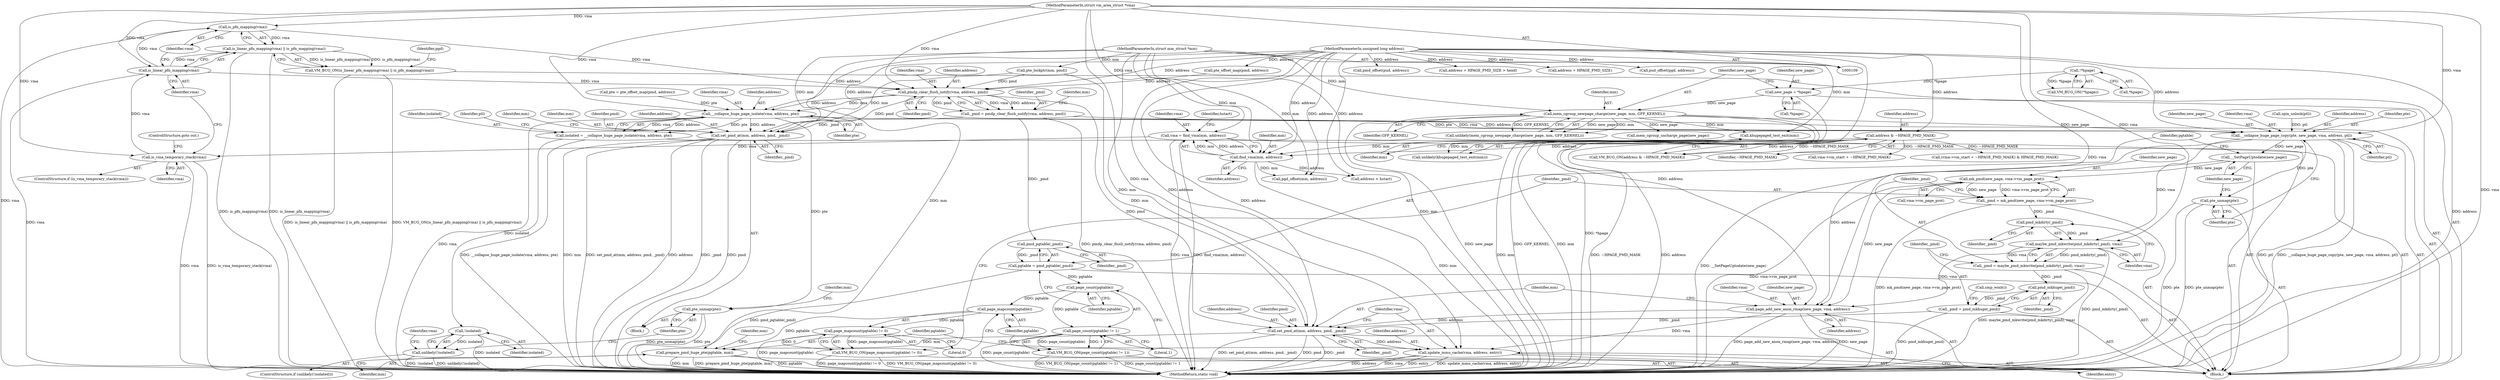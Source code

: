 digraph "1_linux_78f11a255749d09025f54d4e2df4fbcb031530e2@pointer" {
"1000238" [label="(Call,is_pfn_mapping(vma))"];
"1000236" [label="(Call,is_linear_pfn_mapping(vma))"];
"1000231" [label="(Call,is_vma_temporary_stack(vma))"];
"1000167" [label="(Call,vma = find_vma(mm, address))"];
"1000169" [label="(Call,find_vma(mm, address))"];
"1000164" [label="(Call,khugepaged_test_exit(mm))"];
"1000141" [label="(Call,mem_cgroup_newpage_charge(new_page, mm, GFP_KERNEL))"];
"1000135" [label="(Call,new_page = *hpage)"];
"1000132" [label="(Call,!*hpage)"];
"1000110" [label="(MethodParameterIn,struct mm_struct *mm)"];
"1000128" [label="(Call,address & ~HPAGE_PMD_MASK)"];
"1000111" [label="(MethodParameterIn,unsigned long address)"];
"1000113" [label="(MethodParameterIn,struct vm_area_struct *vma)"];
"1000235" [label="(Call,is_linear_pfn_mapping(vma) || is_pfn_mapping(vma))"];
"1000234" [label="(Call,VM_BUG_ON(is_linear_pfn_mapping(vma) || is_pfn_mapping(vma)))"];
"1000298" [label="(Call,pmdp_clear_flush_notify(vma, address, pmd))"];
"1000296" [label="(Call,_pmd = pmdp_clear_flush_notify(vma, address, pmd))"];
"1000334" [label="(Call,set_pmd_at(mm, address, pmd, _pmd))"];
"1000365" [label="(Call,pmd_pgtable(_pmd))"];
"1000363" [label="(Call,pgtable = pmd_pgtable(_pmd))"];
"1000369" [label="(Call,page_count(pgtable))"];
"1000368" [label="(Call,page_count(pgtable) != 1)"];
"1000367" [label="(Call,VM_BUG_ON(page_count(pgtable) != 1))"];
"1000374" [label="(Call,page_mapcount(pgtable))"];
"1000373" [label="(Call,page_mapcount(pgtable) != 0)"];
"1000372" [label="(Call,VM_BUG_ON(page_mapcount(pgtable) != 0))"];
"1000418" [label="(Call,prepare_pmd_huge_pte(pgtable, mm))"];
"1000311" [label="(Call,__collapse_huge_page_isolate(vma, address, pte))"];
"1000309" [label="(Call,isolated = __collapse_huge_page_isolate(vma, address, pte))"];
"1000319" [label="(Call,!isolated)"];
"1000318" [label="(Call,unlikely(!isolated))"];
"1000322" [label="(Call,pte_unmap(pte))"];
"1000353" [label="(Call,__collapse_huge_page_copy(pte, new_page, vma, address, ptl))"];
"1000359" [label="(Call,pte_unmap(pte))"];
"1000361" [label="(Call,__SetPageUptodate(new_page))"];
"1000379" [label="(Call,mk_pmd(new_page, vma->vm_page_prot))"];
"1000377" [label="(Call,_pmd = mk_pmd(new_page, vma->vm_page_prot))"];
"1000387" [label="(Call,pmd_mkdirty(_pmd))"];
"1000386" [label="(Call,maybe_pmd_mkwrite(pmd_mkdirty(_pmd), vma))"];
"1000384" [label="(Call,_pmd = maybe_pmd_mkwrite(pmd_mkdirty(_pmd), vma))"];
"1000392" [label="(Call,pmd_mkhuge(_pmd))"];
"1000390" [label="(Call,_pmd = pmd_mkhuge(_pmd))"];
"1000409" [label="(Call,set_pmd_at(mm, address, pmd, _pmd))"];
"1000414" [label="(Call,update_mmu_cache(vma, address, entry))"];
"1000405" [label="(Call,page_add_new_anon_rmap(new_page, vma, address))"];
"1000241" [label="(Identifier,pgd)"];
"1000231" [label="(Call,is_vma_temporary_stack(vma))"];
"1000355" [label="(Identifier,new_page)"];
"1000321" [label="(Block,)"];
"1000170" [label="(Identifier,mm)"];
"1000314" [label="(Identifier,pte)"];
"1000322" [label="(Call,pte_unmap(pte))"];
"1000133" [label="(Call,*hpage)"];
"1000283" [label="(Call,pte_offset_map(pmd, address))"];
"1000171" [label="(Identifier,address)"];
"1000413" [label="(Identifier,_pmd)"];
"1000137" [label="(Call,*hpage)"];
"1000129" [label="(Identifier,address)"];
"1000410" [label="(Identifier,mm)"];
"1000370" [label="(Identifier,pgtable)"];
"1000305" [label="(Identifier,mm)"];
"1000132" [label="(Call,!*hpage)"];
"1000337" [label="(Identifier,pmd)"];
"1000309" [label="(Call,isolated = __collapse_huge_page_isolate(vma, address, pte))"];
"1000127" [label="(Call,VM_BUG_ON(address & ~HPAGE_PMD_MASK))"];
"1000234" [label="(Call,VM_BUG_ON(is_linear_pfn_mapping(vma) || is_pfn_mapping(vma)))"];
"1000317" [label="(ControlStructure,if (unlikely(!isolated)))"];
"1000356" [label="(Identifier,vma)"];
"1000319" [label="(Call,!isolated)"];
"1000371" [label="(Literal,1)"];
"1000316" [label="(Identifier,ptl)"];
"1000311" [label="(Call,__collapse_huge_page_isolate(vma, address, pte))"];
"1000381" [label="(Call,vma->vm_page_prot)"];
"1000377" [label="(Call,_pmd = mk_pmd(new_page, vma->vm_page_prot))"];
"1000394" [label="(Call,smp_wmb())"];
"1000242" [label="(Call,pgd_offset(mm, address))"];
"1000323" [label="(Identifier,pte)"];
"1000230" [label="(ControlStructure,if (is_vma_temporary_stack(vma)))"];
"1000310" [label="(Identifier,isolated)"];
"1000393" [label="(Identifier,_pmd)"];
"1000144" [label="(Identifier,GFP_KERNEL)"];
"1000173" [label="(Identifier,hstart)"];
"1000128" [label="(Call,address & ~HPAGE_PMD_MASK)"];
"1000407" [label="(Identifier,vma)"];
"1000419" [label="(Identifier,pgtable)"];
"1000313" [label="(Identifier,address)"];
"1000335" [label="(Identifier,mm)"];
"1000131" [label="(Call,VM_BUG_ON(!*hpage))"];
"1000264" [label="(Call,pmd_offset(pud, address))"];
"1000190" [label="(Call,address < hstart)"];
"1000334" [label="(Call,set_pmd_at(mm, address, pmd, _pmd))"];
"1000358" [label="(Identifier,ptl)"];
"1000406" [label="(Identifier,new_page)"];
"1000143" [label="(Identifier,mm)"];
"1000130" [label="(Identifier,~HPAGE_PMD_MASK)"];
"1000238" [label="(Call,is_pfn_mapping(vma))"];
"1000175" [label="(Call,vma->vm_start + ~HPAGE_PMD_MASK)"];
"1000367" [label="(Call,VM_BUG_ON(page_count(pgtable) != 1))"];
"1000141" [label="(Call,mem_cgroup_newpage_charge(new_page, mm, GFP_KERNEL))"];
"1000376" [label="(Literal,0)"];
"1000140" [label="(Call,unlikely(mem_cgroup_newpage_charge(new_page, mm, GFP_KERNEL)))"];
"1000301" [label="(Identifier,pmd)"];
"1000389" [label="(Identifier,vma)"];
"1000392" [label="(Call,pmd_mkhuge(_pmd))"];
"1000288" [label="(Call,pte_lockptr(mm, pmd))"];
"1000232" [label="(Identifier,vma)"];
"1000380" [label="(Identifier,new_page)"];
"1000174" [label="(Call,(vma->vm_start + ~HPAGE_PMD_MASK) & HPAGE_PMD_MASK)"];
"1000414" [label="(Call,update_mmu_cache(vma, address, entry))"];
"1000318" [label="(Call,unlikely(!isolated))"];
"1000233" [label="(ControlStructure,goto out;)"];
"1000375" [label="(Identifier,pgtable)"];
"1000363" [label="(Call,pgtable = pmd_pgtable(_pmd))"];
"1000444" [label="(Call,mem_cgroup_uncharge_page(new_page))"];
"1000385" [label="(Identifier,_pmd)"];
"1000418" [label="(Call,prepare_pmd_huge_pte(pgtable, mm))"];
"1000364" [label="(Identifier,pgtable)"];
"1000315" [label="(Call,spin_unlock(ptl))"];
"1000110" [label="(MethodParameterIn,struct mm_struct *mm)"];
"1000193" [label="(Call,address + HPAGE_PMD_SIZE > hend)"];
"1000362" [label="(Identifier,new_page)"];
"1000379" [label="(Call,mk_pmd(new_page, vma->vm_page_prot))"];
"1000366" [label="(Identifier,_pmd)"];
"1000411" [label="(Identifier,address)"];
"1000368" [label="(Call,page_count(pgtable) != 1)"];
"1000391" [label="(Identifier,_pmd)"];
"1000167" [label="(Call,vma = find_vma(mm, address))"];
"1000351" [label="(Identifier,vma)"];
"1000412" [label="(Identifier,pmd)"];
"1000423" [label="(Identifier,mm)"];
"1000360" [label="(Identifier,pte)"];
"1000417" [label="(Identifier,entry)"];
"1000420" [label="(Identifier,mm)"];
"1000384" [label="(Call,_pmd = maybe_pmd_mkwrite(pmd_mkdirty(_pmd), vma))"];
"1000135" [label="(Call,new_page = *hpage)"];
"1000239" [label="(Identifier,vma)"];
"1000168" [label="(Identifier,vma)"];
"1000297" [label="(Identifier,_pmd)"];
"1000390" [label="(Call,_pmd = pmd_mkhuge(_pmd))"];
"1000298" [label="(Call,pmdp_clear_flush_notify(vma, address, pmd))"];
"1000165" [label="(Identifier,mm)"];
"1000300" [label="(Identifier,address)"];
"1000281" [label="(Call,pte = pte_offset_map(pmd, address))"];
"1000164" [label="(Call,khugepaged_test_exit(mm))"];
"1000357" [label="(Identifier,address)"];
"1000299" [label="(Identifier,vma)"];
"1000373" [label="(Call,page_mapcount(pgtable) != 0)"];
"1000237" [label="(Identifier,vma)"];
"1000169" [label="(Call,find_vma(mm, address))"];
"1000113" [label="(MethodParameterIn,struct vm_area_struct *vma)"];
"1000235" [label="(Call,is_linear_pfn_mapping(vma) || is_pfn_mapping(vma))"];
"1000296" [label="(Call,_pmd = pmdp_clear_flush_notify(vma, address, pmd))"];
"1000415" [label="(Identifier,vma)"];
"1000388" [label="(Identifier,_pmd)"];
"1000194" [label="(Call,address + HPAGE_PMD_SIZE)"];
"1000111" [label="(MethodParameterIn,unsigned long address)"];
"1000327" [label="(Identifier,mm)"];
"1000387" [label="(Call,pmd_mkdirty(_pmd))"];
"1000365" [label="(Call,pmd_pgtable(_pmd))"];
"1000336" [label="(Identifier,address)"];
"1000386" [label="(Call,maybe_pmd_mkwrite(pmd_mkdirty(_pmd), vma))"];
"1000361" [label="(Call,__SetPageUptodate(new_page))"];
"1000408" [label="(Identifier,address)"];
"1000354" [label="(Identifier,pte)"];
"1000338" [label="(Identifier,_pmd)"];
"1000342" [label="(Identifier,mm)"];
"1000369" [label="(Call,page_count(pgtable))"];
"1000136" [label="(Identifier,new_page)"];
"1000253" [label="(Call,pud_offset(pgd, address))"];
"1000374" [label="(Call,page_mapcount(pgtable))"];
"1000372" [label="(Call,VM_BUG_ON(page_mapcount(pgtable) != 0))"];
"1000236" [label="(Call,is_linear_pfn_mapping(vma))"];
"1000115" [label="(Block,)"];
"1000449" [label="(MethodReturn,static void)"];
"1000312" [label="(Identifier,vma)"];
"1000416" [label="(Identifier,address)"];
"1000142" [label="(Identifier,new_page)"];
"1000359" [label="(Call,pte_unmap(pte))"];
"1000353" [label="(Call,__collapse_huge_page_copy(pte, new_page, vma, address, ptl))"];
"1000378" [label="(Identifier,_pmd)"];
"1000409" [label="(Call,set_pmd_at(mm, address, pmd, _pmd))"];
"1000405" [label="(Call,page_add_new_anon_rmap(new_page, vma, address))"];
"1000320" [label="(Identifier,isolated)"];
"1000163" [label="(Call,unlikely(khugepaged_test_exit(mm)))"];
"1000238" -> "1000235"  [label="AST: "];
"1000238" -> "1000239"  [label="CFG: "];
"1000239" -> "1000238"  [label="AST: "];
"1000235" -> "1000238"  [label="CFG: "];
"1000238" -> "1000449"  [label="DDG: vma"];
"1000238" -> "1000235"  [label="DDG: vma"];
"1000236" -> "1000238"  [label="DDG: vma"];
"1000113" -> "1000238"  [label="DDG: vma"];
"1000238" -> "1000298"  [label="DDG: vma"];
"1000236" -> "1000235"  [label="AST: "];
"1000236" -> "1000237"  [label="CFG: "];
"1000237" -> "1000236"  [label="AST: "];
"1000239" -> "1000236"  [label="CFG: "];
"1000235" -> "1000236"  [label="CFG: "];
"1000236" -> "1000449"  [label="DDG: vma"];
"1000236" -> "1000235"  [label="DDG: vma"];
"1000231" -> "1000236"  [label="DDG: vma"];
"1000113" -> "1000236"  [label="DDG: vma"];
"1000236" -> "1000298"  [label="DDG: vma"];
"1000231" -> "1000230"  [label="AST: "];
"1000231" -> "1000232"  [label="CFG: "];
"1000232" -> "1000231"  [label="AST: "];
"1000233" -> "1000231"  [label="CFG: "];
"1000237" -> "1000231"  [label="CFG: "];
"1000231" -> "1000449"  [label="DDG: is_vma_temporary_stack(vma)"];
"1000231" -> "1000449"  [label="DDG: vma"];
"1000167" -> "1000231"  [label="DDG: vma"];
"1000113" -> "1000231"  [label="DDG: vma"];
"1000167" -> "1000115"  [label="AST: "];
"1000167" -> "1000169"  [label="CFG: "];
"1000168" -> "1000167"  [label="AST: "];
"1000169" -> "1000167"  [label="AST: "];
"1000173" -> "1000167"  [label="CFG: "];
"1000167" -> "1000449"  [label="DDG: vma"];
"1000167" -> "1000449"  [label="DDG: find_vma(mm, address)"];
"1000169" -> "1000167"  [label="DDG: mm"];
"1000169" -> "1000167"  [label="DDG: address"];
"1000113" -> "1000167"  [label="DDG: vma"];
"1000169" -> "1000171"  [label="CFG: "];
"1000170" -> "1000169"  [label="AST: "];
"1000171" -> "1000169"  [label="AST: "];
"1000169" -> "1000449"  [label="DDG: mm"];
"1000164" -> "1000169"  [label="DDG: mm"];
"1000110" -> "1000169"  [label="DDG: mm"];
"1000128" -> "1000169"  [label="DDG: address"];
"1000111" -> "1000169"  [label="DDG: address"];
"1000169" -> "1000190"  [label="DDG: address"];
"1000169" -> "1000242"  [label="DDG: mm"];
"1000164" -> "1000163"  [label="AST: "];
"1000164" -> "1000165"  [label="CFG: "];
"1000165" -> "1000164"  [label="AST: "];
"1000163" -> "1000164"  [label="CFG: "];
"1000164" -> "1000449"  [label="DDG: mm"];
"1000164" -> "1000163"  [label="DDG: mm"];
"1000141" -> "1000164"  [label="DDG: mm"];
"1000110" -> "1000164"  [label="DDG: mm"];
"1000141" -> "1000140"  [label="AST: "];
"1000141" -> "1000144"  [label="CFG: "];
"1000142" -> "1000141"  [label="AST: "];
"1000143" -> "1000141"  [label="AST: "];
"1000144" -> "1000141"  [label="AST: "];
"1000140" -> "1000141"  [label="CFG: "];
"1000141" -> "1000449"  [label="DDG: new_page"];
"1000141" -> "1000449"  [label="DDG: GFP_KERNEL"];
"1000141" -> "1000449"  [label="DDG: mm"];
"1000141" -> "1000140"  [label="DDG: new_page"];
"1000141" -> "1000140"  [label="DDG: mm"];
"1000141" -> "1000140"  [label="DDG: GFP_KERNEL"];
"1000135" -> "1000141"  [label="DDG: new_page"];
"1000110" -> "1000141"  [label="DDG: mm"];
"1000141" -> "1000353"  [label="DDG: new_page"];
"1000141" -> "1000444"  [label="DDG: new_page"];
"1000135" -> "1000115"  [label="AST: "];
"1000135" -> "1000137"  [label="CFG: "];
"1000136" -> "1000135"  [label="AST: "];
"1000137" -> "1000135"  [label="AST: "];
"1000142" -> "1000135"  [label="CFG: "];
"1000135" -> "1000449"  [label="DDG: *hpage"];
"1000132" -> "1000135"  [label="DDG: *hpage"];
"1000132" -> "1000131"  [label="AST: "];
"1000132" -> "1000133"  [label="CFG: "];
"1000133" -> "1000132"  [label="AST: "];
"1000131" -> "1000132"  [label="CFG: "];
"1000132" -> "1000131"  [label="DDG: *hpage"];
"1000110" -> "1000109"  [label="AST: "];
"1000110" -> "1000449"  [label="DDG: mm"];
"1000110" -> "1000242"  [label="DDG: mm"];
"1000110" -> "1000288"  [label="DDG: mm"];
"1000110" -> "1000334"  [label="DDG: mm"];
"1000110" -> "1000409"  [label="DDG: mm"];
"1000110" -> "1000418"  [label="DDG: mm"];
"1000128" -> "1000127"  [label="AST: "];
"1000128" -> "1000130"  [label="CFG: "];
"1000129" -> "1000128"  [label="AST: "];
"1000130" -> "1000128"  [label="AST: "];
"1000127" -> "1000128"  [label="CFG: "];
"1000128" -> "1000449"  [label="DDG: ~HPAGE_PMD_MASK"];
"1000128" -> "1000449"  [label="DDG: address"];
"1000128" -> "1000127"  [label="DDG: address"];
"1000128" -> "1000127"  [label="DDG: ~HPAGE_PMD_MASK"];
"1000111" -> "1000128"  [label="DDG: address"];
"1000128" -> "1000174"  [label="DDG: ~HPAGE_PMD_MASK"];
"1000128" -> "1000175"  [label="DDG: ~HPAGE_PMD_MASK"];
"1000111" -> "1000109"  [label="AST: "];
"1000111" -> "1000449"  [label="DDG: address"];
"1000111" -> "1000190"  [label="DDG: address"];
"1000111" -> "1000193"  [label="DDG: address"];
"1000111" -> "1000194"  [label="DDG: address"];
"1000111" -> "1000242"  [label="DDG: address"];
"1000111" -> "1000253"  [label="DDG: address"];
"1000111" -> "1000264"  [label="DDG: address"];
"1000111" -> "1000283"  [label="DDG: address"];
"1000111" -> "1000298"  [label="DDG: address"];
"1000111" -> "1000311"  [label="DDG: address"];
"1000111" -> "1000334"  [label="DDG: address"];
"1000111" -> "1000353"  [label="DDG: address"];
"1000111" -> "1000405"  [label="DDG: address"];
"1000111" -> "1000409"  [label="DDG: address"];
"1000111" -> "1000414"  [label="DDG: address"];
"1000113" -> "1000109"  [label="AST: "];
"1000113" -> "1000449"  [label="DDG: vma"];
"1000113" -> "1000298"  [label="DDG: vma"];
"1000113" -> "1000311"  [label="DDG: vma"];
"1000113" -> "1000353"  [label="DDG: vma"];
"1000113" -> "1000386"  [label="DDG: vma"];
"1000113" -> "1000405"  [label="DDG: vma"];
"1000113" -> "1000414"  [label="DDG: vma"];
"1000235" -> "1000234"  [label="AST: "];
"1000234" -> "1000235"  [label="CFG: "];
"1000235" -> "1000449"  [label="DDG: is_linear_pfn_mapping(vma)"];
"1000235" -> "1000449"  [label="DDG: is_pfn_mapping(vma)"];
"1000235" -> "1000234"  [label="DDG: is_linear_pfn_mapping(vma)"];
"1000235" -> "1000234"  [label="DDG: is_pfn_mapping(vma)"];
"1000234" -> "1000115"  [label="AST: "];
"1000241" -> "1000234"  [label="CFG: "];
"1000234" -> "1000449"  [label="DDG: is_linear_pfn_mapping(vma) || is_pfn_mapping(vma)"];
"1000234" -> "1000449"  [label="DDG: VM_BUG_ON(is_linear_pfn_mapping(vma) || is_pfn_mapping(vma))"];
"1000298" -> "1000296"  [label="AST: "];
"1000298" -> "1000301"  [label="CFG: "];
"1000299" -> "1000298"  [label="AST: "];
"1000300" -> "1000298"  [label="AST: "];
"1000301" -> "1000298"  [label="AST: "];
"1000296" -> "1000298"  [label="CFG: "];
"1000298" -> "1000296"  [label="DDG: vma"];
"1000298" -> "1000296"  [label="DDG: address"];
"1000298" -> "1000296"  [label="DDG: pmd"];
"1000283" -> "1000298"  [label="DDG: address"];
"1000288" -> "1000298"  [label="DDG: pmd"];
"1000298" -> "1000311"  [label="DDG: vma"];
"1000298" -> "1000311"  [label="DDG: address"];
"1000298" -> "1000334"  [label="DDG: pmd"];
"1000298" -> "1000409"  [label="DDG: pmd"];
"1000296" -> "1000115"  [label="AST: "];
"1000297" -> "1000296"  [label="AST: "];
"1000305" -> "1000296"  [label="CFG: "];
"1000296" -> "1000449"  [label="DDG: pmdp_clear_flush_notify(vma, address, pmd)"];
"1000296" -> "1000334"  [label="DDG: _pmd"];
"1000296" -> "1000365"  [label="DDG: _pmd"];
"1000334" -> "1000321"  [label="AST: "];
"1000334" -> "1000338"  [label="CFG: "];
"1000335" -> "1000334"  [label="AST: "];
"1000336" -> "1000334"  [label="AST: "];
"1000337" -> "1000334"  [label="AST: "];
"1000338" -> "1000334"  [label="AST: "];
"1000342" -> "1000334"  [label="CFG: "];
"1000334" -> "1000449"  [label="DDG: set_pmd_at(mm, address, pmd, _pmd)"];
"1000334" -> "1000449"  [label="DDG: address"];
"1000334" -> "1000449"  [label="DDG: _pmd"];
"1000334" -> "1000449"  [label="DDG: pmd"];
"1000334" -> "1000449"  [label="DDG: mm"];
"1000288" -> "1000334"  [label="DDG: mm"];
"1000311" -> "1000334"  [label="DDG: address"];
"1000365" -> "1000363"  [label="AST: "];
"1000365" -> "1000366"  [label="CFG: "];
"1000366" -> "1000365"  [label="AST: "];
"1000363" -> "1000365"  [label="CFG: "];
"1000365" -> "1000363"  [label="DDG: _pmd"];
"1000363" -> "1000115"  [label="AST: "];
"1000364" -> "1000363"  [label="AST: "];
"1000370" -> "1000363"  [label="CFG: "];
"1000363" -> "1000449"  [label="DDG: pmd_pgtable(_pmd)"];
"1000363" -> "1000369"  [label="DDG: pgtable"];
"1000369" -> "1000368"  [label="AST: "];
"1000369" -> "1000370"  [label="CFG: "];
"1000370" -> "1000369"  [label="AST: "];
"1000371" -> "1000369"  [label="CFG: "];
"1000369" -> "1000368"  [label="DDG: pgtable"];
"1000369" -> "1000374"  [label="DDG: pgtable"];
"1000368" -> "1000367"  [label="AST: "];
"1000368" -> "1000371"  [label="CFG: "];
"1000371" -> "1000368"  [label="AST: "];
"1000367" -> "1000368"  [label="CFG: "];
"1000368" -> "1000449"  [label="DDG: page_count(pgtable)"];
"1000368" -> "1000367"  [label="DDG: page_count(pgtable)"];
"1000368" -> "1000367"  [label="DDG: 1"];
"1000367" -> "1000115"  [label="AST: "];
"1000375" -> "1000367"  [label="CFG: "];
"1000367" -> "1000449"  [label="DDG: page_count(pgtable) != 1"];
"1000367" -> "1000449"  [label="DDG: VM_BUG_ON(page_count(pgtable) != 1)"];
"1000374" -> "1000373"  [label="AST: "];
"1000374" -> "1000375"  [label="CFG: "];
"1000375" -> "1000374"  [label="AST: "];
"1000376" -> "1000374"  [label="CFG: "];
"1000374" -> "1000373"  [label="DDG: pgtable"];
"1000374" -> "1000418"  [label="DDG: pgtable"];
"1000373" -> "1000372"  [label="AST: "];
"1000373" -> "1000376"  [label="CFG: "];
"1000376" -> "1000373"  [label="AST: "];
"1000372" -> "1000373"  [label="CFG: "];
"1000373" -> "1000449"  [label="DDG: page_mapcount(pgtable)"];
"1000373" -> "1000372"  [label="DDG: page_mapcount(pgtable)"];
"1000373" -> "1000372"  [label="DDG: 0"];
"1000372" -> "1000115"  [label="AST: "];
"1000378" -> "1000372"  [label="CFG: "];
"1000372" -> "1000449"  [label="DDG: page_mapcount(pgtable) != 0"];
"1000372" -> "1000449"  [label="DDG: VM_BUG_ON(page_mapcount(pgtable) != 0)"];
"1000418" -> "1000115"  [label="AST: "];
"1000418" -> "1000420"  [label="CFG: "];
"1000419" -> "1000418"  [label="AST: "];
"1000420" -> "1000418"  [label="AST: "];
"1000423" -> "1000418"  [label="CFG: "];
"1000418" -> "1000449"  [label="DDG: mm"];
"1000418" -> "1000449"  [label="DDG: prepare_pmd_huge_pte(pgtable, mm)"];
"1000418" -> "1000449"  [label="DDG: pgtable"];
"1000409" -> "1000418"  [label="DDG: mm"];
"1000311" -> "1000309"  [label="AST: "];
"1000311" -> "1000314"  [label="CFG: "];
"1000312" -> "1000311"  [label="AST: "];
"1000313" -> "1000311"  [label="AST: "];
"1000314" -> "1000311"  [label="AST: "];
"1000309" -> "1000311"  [label="CFG: "];
"1000311" -> "1000449"  [label="DDG: vma"];
"1000311" -> "1000309"  [label="DDG: vma"];
"1000311" -> "1000309"  [label="DDG: address"];
"1000311" -> "1000309"  [label="DDG: pte"];
"1000281" -> "1000311"  [label="DDG: pte"];
"1000311" -> "1000322"  [label="DDG: pte"];
"1000311" -> "1000353"  [label="DDG: pte"];
"1000311" -> "1000353"  [label="DDG: vma"];
"1000311" -> "1000353"  [label="DDG: address"];
"1000309" -> "1000115"  [label="AST: "];
"1000310" -> "1000309"  [label="AST: "];
"1000316" -> "1000309"  [label="CFG: "];
"1000309" -> "1000449"  [label="DDG: __collapse_huge_page_isolate(vma, address, pte)"];
"1000309" -> "1000319"  [label="DDG: isolated"];
"1000319" -> "1000318"  [label="AST: "];
"1000319" -> "1000320"  [label="CFG: "];
"1000320" -> "1000319"  [label="AST: "];
"1000318" -> "1000319"  [label="CFG: "];
"1000319" -> "1000449"  [label="DDG: isolated"];
"1000319" -> "1000318"  [label="DDG: isolated"];
"1000318" -> "1000317"  [label="AST: "];
"1000323" -> "1000318"  [label="CFG: "];
"1000351" -> "1000318"  [label="CFG: "];
"1000318" -> "1000449"  [label="DDG: unlikely(!isolated)"];
"1000318" -> "1000449"  [label="DDG: !isolated"];
"1000322" -> "1000321"  [label="AST: "];
"1000322" -> "1000323"  [label="CFG: "];
"1000323" -> "1000322"  [label="AST: "];
"1000327" -> "1000322"  [label="CFG: "];
"1000322" -> "1000449"  [label="DDG: pte_unmap(pte)"];
"1000322" -> "1000449"  [label="DDG: pte"];
"1000353" -> "1000115"  [label="AST: "];
"1000353" -> "1000358"  [label="CFG: "];
"1000354" -> "1000353"  [label="AST: "];
"1000355" -> "1000353"  [label="AST: "];
"1000356" -> "1000353"  [label="AST: "];
"1000357" -> "1000353"  [label="AST: "];
"1000358" -> "1000353"  [label="AST: "];
"1000360" -> "1000353"  [label="CFG: "];
"1000353" -> "1000449"  [label="DDG: __collapse_huge_page_copy(pte, new_page, vma, address, ptl)"];
"1000353" -> "1000449"  [label="DDG: ptl"];
"1000315" -> "1000353"  [label="DDG: ptl"];
"1000353" -> "1000359"  [label="DDG: pte"];
"1000353" -> "1000361"  [label="DDG: new_page"];
"1000353" -> "1000386"  [label="DDG: vma"];
"1000353" -> "1000405"  [label="DDG: address"];
"1000359" -> "1000115"  [label="AST: "];
"1000359" -> "1000360"  [label="CFG: "];
"1000360" -> "1000359"  [label="AST: "];
"1000362" -> "1000359"  [label="CFG: "];
"1000359" -> "1000449"  [label="DDG: pte"];
"1000359" -> "1000449"  [label="DDG: pte_unmap(pte)"];
"1000361" -> "1000115"  [label="AST: "];
"1000361" -> "1000362"  [label="CFG: "];
"1000362" -> "1000361"  [label="AST: "];
"1000364" -> "1000361"  [label="CFG: "];
"1000361" -> "1000449"  [label="DDG: __SetPageUptodate(new_page)"];
"1000361" -> "1000379"  [label="DDG: new_page"];
"1000379" -> "1000377"  [label="AST: "];
"1000379" -> "1000381"  [label="CFG: "];
"1000380" -> "1000379"  [label="AST: "];
"1000381" -> "1000379"  [label="AST: "];
"1000377" -> "1000379"  [label="CFG: "];
"1000379" -> "1000449"  [label="DDG: vma->vm_page_prot"];
"1000379" -> "1000377"  [label="DDG: new_page"];
"1000379" -> "1000377"  [label="DDG: vma->vm_page_prot"];
"1000379" -> "1000405"  [label="DDG: new_page"];
"1000377" -> "1000115"  [label="AST: "];
"1000378" -> "1000377"  [label="AST: "];
"1000385" -> "1000377"  [label="CFG: "];
"1000377" -> "1000449"  [label="DDG: mk_pmd(new_page, vma->vm_page_prot)"];
"1000377" -> "1000387"  [label="DDG: _pmd"];
"1000387" -> "1000386"  [label="AST: "];
"1000387" -> "1000388"  [label="CFG: "];
"1000388" -> "1000387"  [label="AST: "];
"1000389" -> "1000387"  [label="CFG: "];
"1000387" -> "1000386"  [label="DDG: _pmd"];
"1000386" -> "1000384"  [label="AST: "];
"1000386" -> "1000389"  [label="CFG: "];
"1000389" -> "1000386"  [label="AST: "];
"1000384" -> "1000386"  [label="CFG: "];
"1000386" -> "1000449"  [label="DDG: pmd_mkdirty(_pmd)"];
"1000386" -> "1000384"  [label="DDG: pmd_mkdirty(_pmd)"];
"1000386" -> "1000384"  [label="DDG: vma"];
"1000386" -> "1000405"  [label="DDG: vma"];
"1000384" -> "1000115"  [label="AST: "];
"1000385" -> "1000384"  [label="AST: "];
"1000391" -> "1000384"  [label="CFG: "];
"1000384" -> "1000449"  [label="DDG: maybe_pmd_mkwrite(pmd_mkdirty(_pmd), vma)"];
"1000384" -> "1000392"  [label="DDG: _pmd"];
"1000392" -> "1000390"  [label="AST: "];
"1000392" -> "1000393"  [label="CFG: "];
"1000393" -> "1000392"  [label="AST: "];
"1000390" -> "1000392"  [label="CFG: "];
"1000392" -> "1000390"  [label="DDG: _pmd"];
"1000390" -> "1000115"  [label="AST: "];
"1000391" -> "1000390"  [label="AST: "];
"1000394" -> "1000390"  [label="CFG: "];
"1000390" -> "1000449"  [label="DDG: pmd_mkhuge(_pmd)"];
"1000390" -> "1000409"  [label="DDG: _pmd"];
"1000409" -> "1000115"  [label="AST: "];
"1000409" -> "1000413"  [label="CFG: "];
"1000410" -> "1000409"  [label="AST: "];
"1000411" -> "1000409"  [label="AST: "];
"1000412" -> "1000409"  [label="AST: "];
"1000413" -> "1000409"  [label="AST: "];
"1000415" -> "1000409"  [label="CFG: "];
"1000409" -> "1000449"  [label="DDG: set_pmd_at(mm, address, pmd, _pmd)"];
"1000409" -> "1000449"  [label="DDG: pmd"];
"1000409" -> "1000449"  [label="DDG: _pmd"];
"1000288" -> "1000409"  [label="DDG: mm"];
"1000405" -> "1000409"  [label="DDG: address"];
"1000409" -> "1000414"  [label="DDG: address"];
"1000414" -> "1000115"  [label="AST: "];
"1000414" -> "1000417"  [label="CFG: "];
"1000415" -> "1000414"  [label="AST: "];
"1000416" -> "1000414"  [label="AST: "];
"1000417" -> "1000414"  [label="AST: "];
"1000419" -> "1000414"  [label="CFG: "];
"1000414" -> "1000449"  [label="DDG: update_mmu_cache(vma, address, entry)"];
"1000414" -> "1000449"  [label="DDG: address"];
"1000414" -> "1000449"  [label="DDG: vma"];
"1000414" -> "1000449"  [label="DDG: entry"];
"1000405" -> "1000414"  [label="DDG: vma"];
"1000405" -> "1000115"  [label="AST: "];
"1000405" -> "1000408"  [label="CFG: "];
"1000406" -> "1000405"  [label="AST: "];
"1000407" -> "1000405"  [label="AST: "];
"1000408" -> "1000405"  [label="AST: "];
"1000410" -> "1000405"  [label="CFG: "];
"1000405" -> "1000449"  [label="DDG: page_add_new_anon_rmap(new_page, vma, address)"];
"1000405" -> "1000449"  [label="DDG: new_page"];
}
